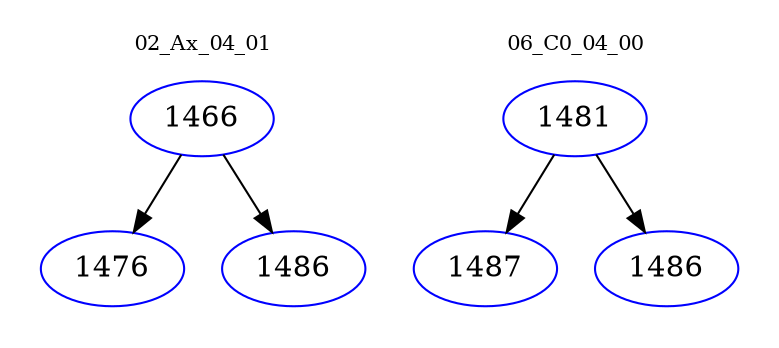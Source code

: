 digraph{
subgraph cluster_0 {
color = white
label = "02_Ax_04_01";
fontsize=10;
T0_1466 [label="1466", color="blue"]
T0_1466 -> T0_1476 [color="black"]
T0_1476 [label="1476", color="blue"]
T0_1466 -> T0_1486 [color="black"]
T0_1486 [label="1486", color="blue"]
}
subgraph cluster_1 {
color = white
label = "06_C0_04_00";
fontsize=10;
T1_1481 [label="1481", color="blue"]
T1_1481 -> T1_1487 [color="black"]
T1_1487 [label="1487", color="blue"]
T1_1481 -> T1_1486 [color="black"]
T1_1486 [label="1486", color="blue"]
}
}
